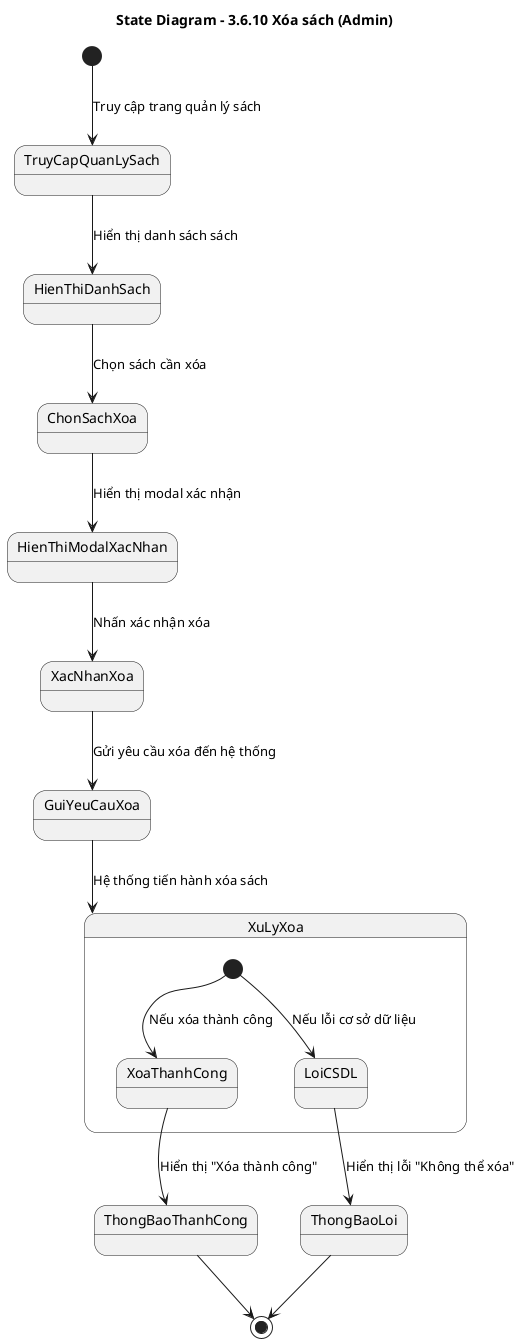 @startuml
title State Diagram – 3.6.10 Xóa sách (Admin)

[*] --> TruyCapQuanLySach : Truy cập trang quản lý sách

TruyCapQuanLySach --> HienThiDanhSach : Hiển thị danh sách sách

HienThiDanhSach --> ChonSachXoa : Chọn sách cần xóa

ChonSachXoa --> HienThiModalXacNhan : Hiển thị modal xác nhận

HienThiModalXacNhan --> XacNhanXoa : Nhấn xác nhận xóa

XacNhanXoa --> GuiYeuCauXoa : Gửi yêu cầu xóa đến hệ thống

GuiYeuCauXoa --> XuLyXoa : Hệ thống tiến hành xóa sách

state XuLyXoa {
  [*] --> XoaThanhCong : Nếu xóa thành công
  [*] --> LoiCSDL : Nếu lỗi cơ sở dữ liệu
}

XoaThanhCong --> ThongBaoThanhCong : Hiển thị "Xóa thành công"
ThongBaoThanhCong --> [*]

LoiCSDL --> ThongBaoLoi : Hiển thị lỗi "Không thể xóa"
ThongBaoLoi --> [*]

@enduml
